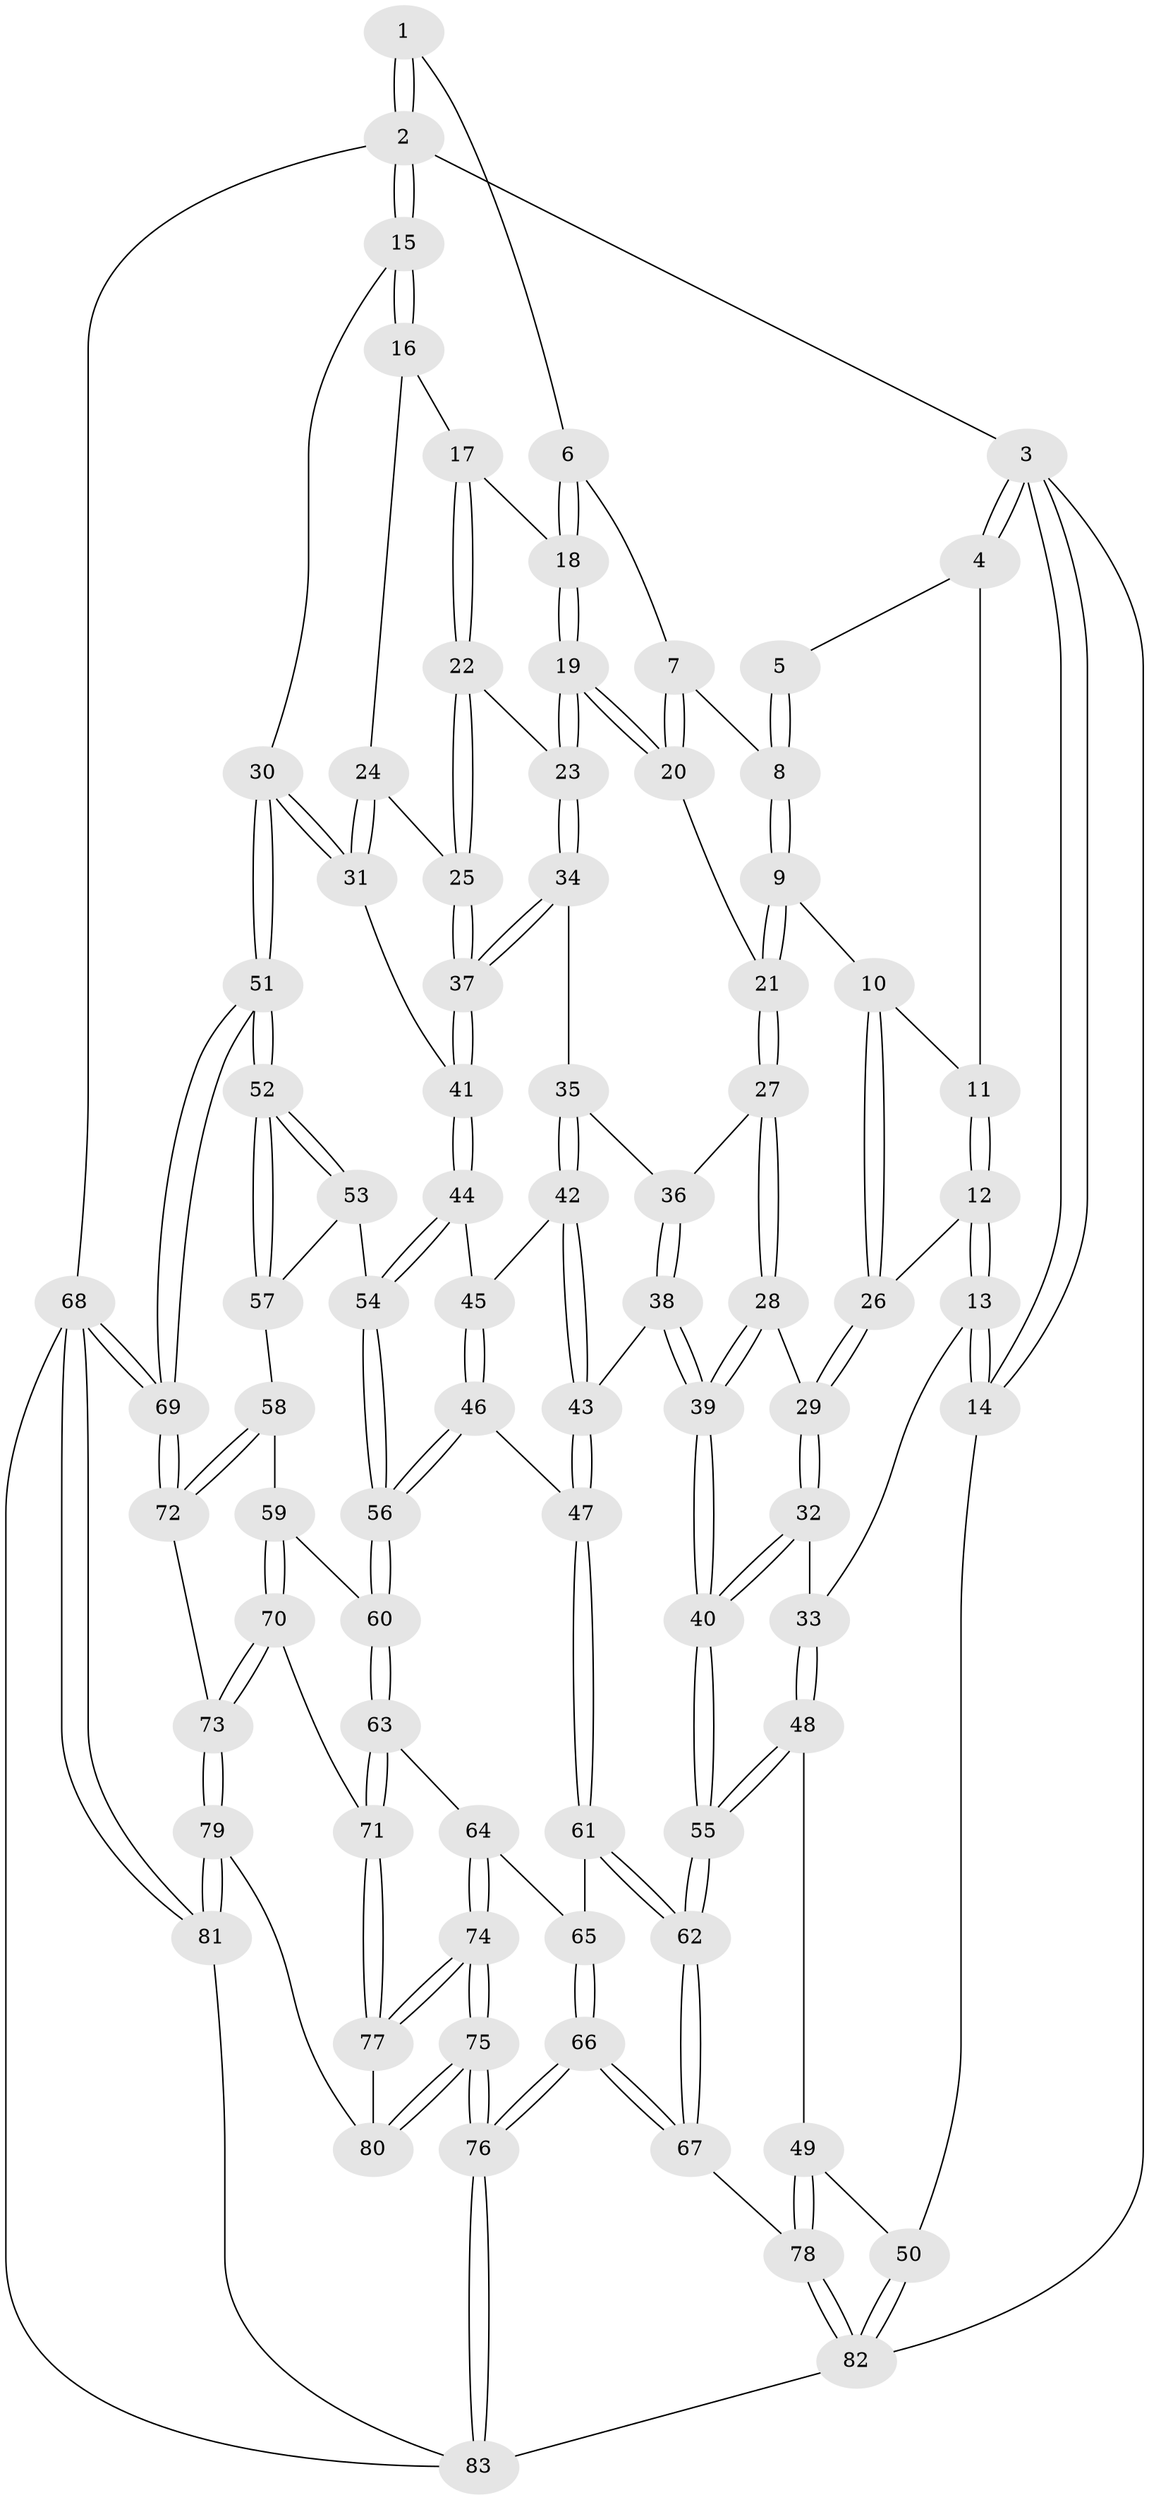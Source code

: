 // coarse degree distribution, {4: 0.4489795918367347, 5: 0.3469387755102041, 6: 0.08163265306122448, 3: 0.10204081632653061, 8: 0.02040816326530612}
// Generated by graph-tools (version 1.1) at 2025/06/03/04/25 22:06:38]
// undirected, 83 vertices, 204 edges
graph export_dot {
graph [start="1"]
  node [color=gray90,style=filled];
  1 [pos="+0.7678623353534962+0"];
  2 [pos="+1+0"];
  3 [pos="+0+0"];
  4 [pos="+0+0"];
  5 [pos="+0.4464090425257627+0"];
  6 [pos="+0.7581275440462023+0.0631166216296085"];
  7 [pos="+0.5714793916968903+0.15523927612616548"];
  8 [pos="+0.4351462821004505+0.12935176559832706"];
  9 [pos="+0.3707315502540532+0.20128559780847752"];
  10 [pos="+0.3625251015101714+0.20391771962150754"];
  11 [pos="+0.06535068364796534+0"];
  12 [pos="+0.13656342393757778+0.2850270409406818"];
  13 [pos="+0+0.3784179585497458"];
  14 [pos="+0+0.37939169697694586"];
  15 [pos="+1+0.15297410050094745"];
  16 [pos="+1+0.20510613820619375"];
  17 [pos="+0.8243138549505326+0.17309997111403236"];
  18 [pos="+0.8039490614046446+0.1567088622411802"];
  19 [pos="+0.6235123297397974+0.3482514987062416"];
  20 [pos="+0.6164205815088685+0.3422415198245374"];
  21 [pos="+0.4773473670503285+0.3117846356017253"];
  22 [pos="+0.8328899953258223+0.3163893646637565"];
  23 [pos="+0.6260020648405168+0.35628707540881727"];
  24 [pos="+0.9554143248968697+0.3303934938360485"];
  25 [pos="+0.8549583410276428+0.40027373902043456"];
  26 [pos="+0.25535996705564384+0.2897460453709371"];
  27 [pos="+0.44137147113744796+0.41885861155271653"];
  28 [pos="+0.38029474146817915+0.4301514410721805"];
  29 [pos="+0.2698246009692867+0.3231231704857588"];
  30 [pos="+1+0.5121600241534092"];
  31 [pos="+1+0.47600750410448966"];
  32 [pos="+0.2535405364939736+0.5320264571785289"];
  33 [pos="+0.015341769572993156+0.40599892017879863"];
  34 [pos="+0.6278700493054309+0.36659093621519767"];
  35 [pos="+0.6037140329280392+0.4491226768091564"];
  36 [pos="+0.46353781204775496+0.43602148691419956"];
  37 [pos="+0.849166951494919+0.43877152351970733"];
  38 [pos="+0.45736020822984125+0.5739197145920999"];
  39 [pos="+0.3529515508632207+0.5949720093604988"];
  40 [pos="+0.30145994370727835+0.633420760923334"];
  41 [pos="+0.859866232906874+0.4708988443289967"];
  42 [pos="+0.6054326028959196+0.4648066429885176"];
  43 [pos="+0.5616503877520372+0.5859994056952487"];
  44 [pos="+0.8384924307780586+0.5167253870319662"];
  45 [pos="+0.6990799333172585+0.5048674346154207"];
  46 [pos="+0.6934597477614851+0.6428254733175313"];
  47 [pos="+0.5643725938795029+0.5909419796102595"];
  48 [pos="+0.12446228809399226+0.6561308869996528"];
  49 [pos="+0+0.7275933206619906"];
  50 [pos="+0+0.7238225466367213"];
  51 [pos="+1+0.7271024941320591"];
  52 [pos="+1+0.7052788434882482"];
  53 [pos="+0.8565224268557545+0.5532228279211224"];
  54 [pos="+0.8379501923481271+0.525369146179214"];
  55 [pos="+0.26628259703435686+0.7145632383348425"];
  56 [pos="+0.7240961365907377+0.6620063672028297"];
  57 [pos="+0.8864060178458685+0.7246530457905133"];
  58 [pos="+0.8620558978726898+0.7402555647991714"];
  59 [pos="+0.8380191582784183+0.7393129655165621"];
  60 [pos="+0.729592598136582+0.6871064971303361"];
  61 [pos="+0.5435081195892748+0.6962791974585025"];
  62 [pos="+0.27159855316927906+0.7364700918707677"];
  63 [pos="+0.6811133497133945+0.7659900536048919"];
  64 [pos="+0.5927671748928843+0.7657255074690623"];
  65 [pos="+0.5537070963878238+0.7288416283243142"];
  66 [pos="+0.28753854652938+0.9577994922500158"];
  67 [pos="+0.2838271269009557+0.9506142214342089"];
  68 [pos="+1+1"];
  69 [pos="+1+1"];
  70 [pos="+0.7685475744522016+0.8515970981462092"];
  71 [pos="+0.7026904939751772+0.8376588534286664"];
  72 [pos="+0.8928184193000758+0.8911030131612037"];
  73 [pos="+0.8143597538755134+0.8972406557195614"];
  74 [pos="+0.5273773594695339+0.9486632509351736"];
  75 [pos="+0.43063285948253116+1"];
  76 [pos="+0.35536332630140816+1"];
  77 [pos="+0.7023003682788382+0.8382713643667755"];
  78 [pos="+0.21193039274638517+0.9301993783125226"];
  79 [pos="+0.7705233456892658+0.9684388634313585"];
  80 [pos="+0.7093354652063213+0.9388269870826284"];
  81 [pos="+0.808390796519976+1"];
  82 [pos="+0+0.9195459176155135"];
  83 [pos="+0.3555598087126194+1"];
  1 -- 2;
  1 -- 2;
  1 -- 6;
  2 -- 3;
  2 -- 15;
  2 -- 15;
  2 -- 68;
  3 -- 4;
  3 -- 4;
  3 -- 14;
  3 -- 14;
  3 -- 82;
  4 -- 5;
  4 -- 11;
  5 -- 8;
  5 -- 8;
  6 -- 7;
  6 -- 18;
  6 -- 18;
  7 -- 8;
  7 -- 20;
  7 -- 20;
  8 -- 9;
  8 -- 9;
  9 -- 10;
  9 -- 21;
  9 -- 21;
  10 -- 11;
  10 -- 26;
  10 -- 26;
  11 -- 12;
  11 -- 12;
  12 -- 13;
  12 -- 13;
  12 -- 26;
  13 -- 14;
  13 -- 14;
  13 -- 33;
  14 -- 50;
  15 -- 16;
  15 -- 16;
  15 -- 30;
  16 -- 17;
  16 -- 24;
  17 -- 18;
  17 -- 22;
  17 -- 22;
  18 -- 19;
  18 -- 19;
  19 -- 20;
  19 -- 20;
  19 -- 23;
  19 -- 23;
  20 -- 21;
  21 -- 27;
  21 -- 27;
  22 -- 23;
  22 -- 25;
  22 -- 25;
  23 -- 34;
  23 -- 34;
  24 -- 25;
  24 -- 31;
  24 -- 31;
  25 -- 37;
  25 -- 37;
  26 -- 29;
  26 -- 29;
  27 -- 28;
  27 -- 28;
  27 -- 36;
  28 -- 29;
  28 -- 39;
  28 -- 39;
  29 -- 32;
  29 -- 32;
  30 -- 31;
  30 -- 31;
  30 -- 51;
  30 -- 51;
  31 -- 41;
  32 -- 33;
  32 -- 40;
  32 -- 40;
  33 -- 48;
  33 -- 48;
  34 -- 35;
  34 -- 37;
  34 -- 37;
  35 -- 36;
  35 -- 42;
  35 -- 42;
  36 -- 38;
  36 -- 38;
  37 -- 41;
  37 -- 41;
  38 -- 39;
  38 -- 39;
  38 -- 43;
  39 -- 40;
  39 -- 40;
  40 -- 55;
  40 -- 55;
  41 -- 44;
  41 -- 44;
  42 -- 43;
  42 -- 43;
  42 -- 45;
  43 -- 47;
  43 -- 47;
  44 -- 45;
  44 -- 54;
  44 -- 54;
  45 -- 46;
  45 -- 46;
  46 -- 47;
  46 -- 56;
  46 -- 56;
  47 -- 61;
  47 -- 61;
  48 -- 49;
  48 -- 55;
  48 -- 55;
  49 -- 50;
  49 -- 78;
  49 -- 78;
  50 -- 82;
  50 -- 82;
  51 -- 52;
  51 -- 52;
  51 -- 69;
  51 -- 69;
  52 -- 53;
  52 -- 53;
  52 -- 57;
  52 -- 57;
  53 -- 54;
  53 -- 57;
  54 -- 56;
  54 -- 56;
  55 -- 62;
  55 -- 62;
  56 -- 60;
  56 -- 60;
  57 -- 58;
  58 -- 59;
  58 -- 72;
  58 -- 72;
  59 -- 60;
  59 -- 70;
  59 -- 70;
  60 -- 63;
  60 -- 63;
  61 -- 62;
  61 -- 62;
  61 -- 65;
  62 -- 67;
  62 -- 67;
  63 -- 64;
  63 -- 71;
  63 -- 71;
  64 -- 65;
  64 -- 74;
  64 -- 74;
  65 -- 66;
  65 -- 66;
  66 -- 67;
  66 -- 67;
  66 -- 76;
  66 -- 76;
  67 -- 78;
  68 -- 69;
  68 -- 69;
  68 -- 81;
  68 -- 81;
  68 -- 83;
  69 -- 72;
  69 -- 72;
  70 -- 71;
  70 -- 73;
  70 -- 73;
  71 -- 77;
  71 -- 77;
  72 -- 73;
  73 -- 79;
  73 -- 79;
  74 -- 75;
  74 -- 75;
  74 -- 77;
  74 -- 77;
  75 -- 76;
  75 -- 76;
  75 -- 80;
  75 -- 80;
  76 -- 83;
  76 -- 83;
  77 -- 80;
  78 -- 82;
  78 -- 82;
  79 -- 80;
  79 -- 81;
  79 -- 81;
  81 -- 83;
  82 -- 83;
}

